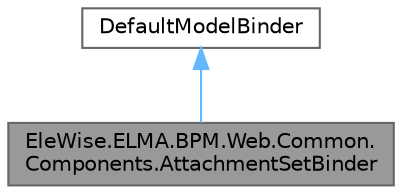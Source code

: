 digraph "EleWise.ELMA.BPM.Web.Common.Components.AttachmentSetBinder"
{
 // LATEX_PDF_SIZE
  bgcolor="transparent";
  edge [fontname=Helvetica,fontsize=10,labelfontname=Helvetica,labelfontsize=10];
  node [fontname=Helvetica,fontsize=10,shape=box,height=0.2,width=0.4];
  Node1 [id="Node000001",label="EleWise.ELMA.BPM.Web.Common.\lComponents.AttachmentSetBinder",height=0.2,width=0.4,color="gray40", fillcolor="grey60", style="filled", fontcolor="black",tooltip="/summary>"];
  Node2 -> Node1 [id="edge1_Node000001_Node000002",dir="back",color="steelblue1",style="solid",tooltip=" "];
  Node2 [id="Node000002",label="DefaultModelBinder",height=0.2,width=0.4,color="gray40", fillcolor="white", style="filled",tooltip=" "];
}
